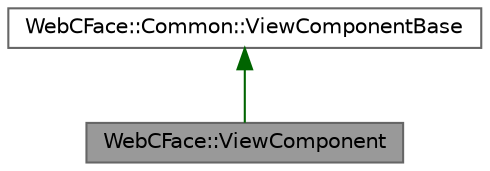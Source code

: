digraph "WebCFace::ViewComponent"
{
 // LATEX_PDF_SIZE
  bgcolor="transparent";
  edge [fontname=Helvetica,fontsize=10,labelfontname=Helvetica,labelfontsize=10];
  node [fontname=Helvetica,fontsize=10,shape=box,height=0.2,width=0.4];
  Node1 [id="Node000001",label="WebCFace::ViewComponent",height=0.2,width=0.4,color="gray40", fillcolor="grey60", style="filled", fontcolor="black",tooltip="Viewに表示する要素です"];
  Node2 -> Node1 [id="edge1_Node000001_Node000002",dir="back",color="darkgreen",style="solid",tooltip=" "];
  Node2 [id="Node000002",label="WebCFace::Common::ViewComponentBase",height=0.2,width=0.4,color="gray40", fillcolor="white", style="filled",URL="$structWebCFace_1_1Common_1_1ViewComponentBase.html",tooltip=" "];
}
